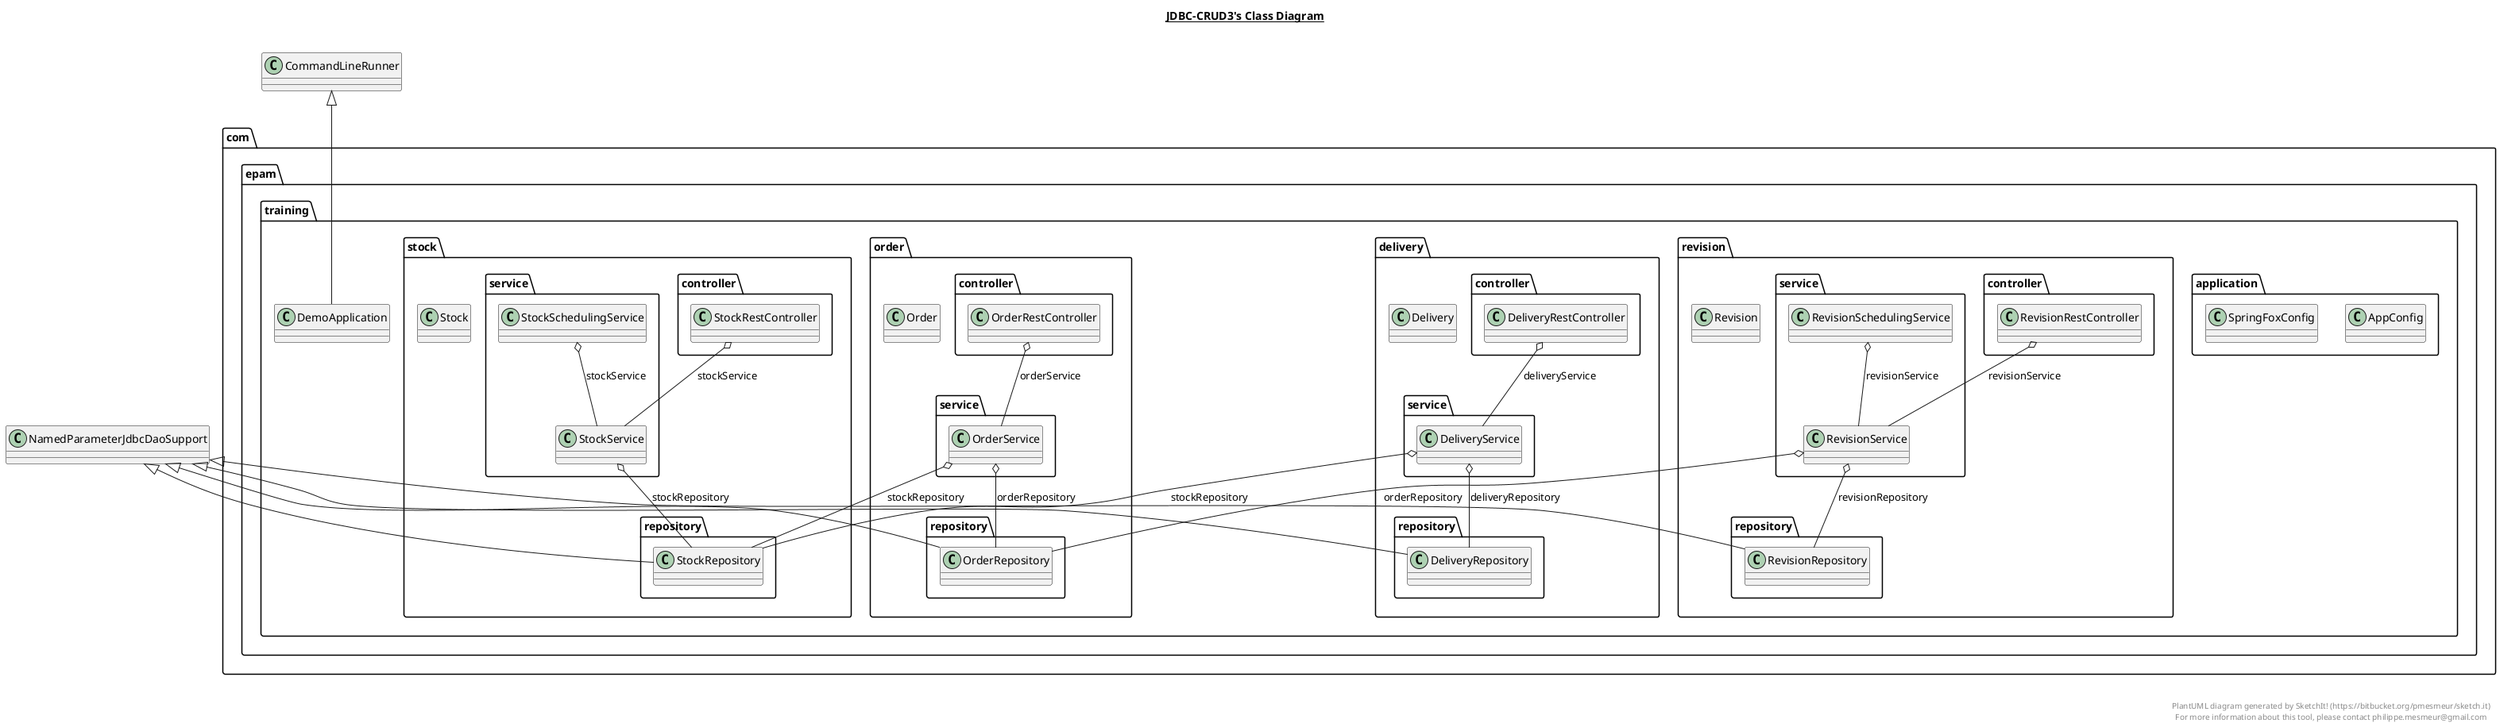 @startuml

title __JDBC-CRUD3's Class Diagram__\n

  package com.epam.training {
    package com.epam.training.application {
      class AppConfig {
      }
    }
  }
  

  package com.epam.training {
    package com.epam.training.delivery {
      class Delivery {
      }
    }
  }
  

  package com.epam.training {
    package com.epam.training.delivery {
      package com.epam.training.delivery.repository {
        class DeliveryRepository {
        }
      }
    }
  }
  

  package com.epam.training {
    package com.epam.training.delivery {
      package com.epam.training.delivery.controller {
        class DeliveryRestController {
        }
      }
    }
  }
  

  package com.epam.training {
    package com.epam.training.delivery {
      package com.epam.training.delivery.service {
        class DeliveryService {
        }
      }
    }
  }
  

  package com.epam.training {
    class DemoApplication {
    }
  }
  

  package com.epam.training {
    package com.epam.training.order {
      class Order {
      }
    }
  }
  

  package com.epam.training {
    package com.epam.training.order {
      package com.epam.training.order.repository {
        class OrderRepository {
        }
      }
    }
  }
  

  package com.epam.training {
    package com.epam.training.order {
      package com.epam.training.order.controller {
        class OrderRestController {
        }
      }
    }
  }
  

  package com.epam.training {
    package com.epam.training.order {
      package com.epam.training.order.service {
        class OrderService {
        }
      }
    }
  }
  

  package com.epam.training {
    package com.epam.training.revision {
      class Revision {
      }
    }
  }
  

  package com.epam.training {
    package com.epam.training.revision {
      package com.epam.training.revision.repository {
        class RevisionRepository {
        }
      }
    }
  }
  

  package com.epam.training {
    package com.epam.training.revision {
      package com.epam.training.revision.controller {
        class RevisionRestController {
        }
      }
    }
  }
  

  package com.epam.training {
    package com.epam.training.revision {
      package com.epam.training.revision.service {
        class RevisionSchedulingService {
        }
      }
    }
  }
  

  package com.epam.training {
    package com.epam.training.revision {
      package com.epam.training.revision.service {
        class RevisionService {
        }
      }
    }
  }
  

  package com.epam.training {
    package com.epam.training.application {
      class SpringFoxConfig {
      }
    }
  }
  

  package com.epam.training {
    package com.epam.training.stock {
      class Stock {
      }
    }
  }
  

  package com.epam.training {
    package com.epam.training.stock {
      package com.epam.training.stock.repository {
        class StockRepository {
        }
      }
    }
  }
  

  package com.epam.training {
    package com.epam.training.stock {
      package com.epam.training.stock.controller {
        class StockRestController {
        }
      }
    }
  }
  

  package com.epam.training {
    package com.epam.training.stock {
      package com.epam.training.stock.service {
        class StockSchedulingService {
        }
      }
    }
  }
  

  package com.epam.training {
    package com.epam.training.stock {
      package com.epam.training.stock.service {
        class StockService {
        }
      }
    }
  }
  

  DeliveryRepository -up-|> NamedParameterJdbcDaoSupport
  DeliveryRestController o-- DeliveryService : deliveryService
  DeliveryService o-- DeliveryRepository : deliveryRepository
  DeliveryService o-- StockRepository : stockRepository
  DemoApplication -up-|> CommandLineRunner
  OrderRepository -up-|> NamedParameterJdbcDaoSupport
  OrderRestController o-- OrderService : orderService
  OrderService o-- OrderRepository : orderRepository
  OrderService o-- StockRepository : stockRepository
  RevisionRepository -up-|> NamedParameterJdbcDaoSupport
  RevisionRestController o-- RevisionService : revisionService
  RevisionSchedulingService o-- RevisionService : revisionService
  RevisionService o-- RevisionRepository : revisionRepository
  RevisionService o-- OrderRepository : orderRepository
  StockRepository -up-|> NamedParameterJdbcDaoSupport
  StockRestController o-- StockService : stockService
  StockSchedulingService o-- StockService : stockService
  StockService o-- StockRepository : stockRepository


right footer


PlantUML diagram generated by SketchIt! (https://bitbucket.org/pmesmeur/sketch.it)
For more information about this tool, please contact philippe.mesmeur@gmail.com
endfooter

@enduml

